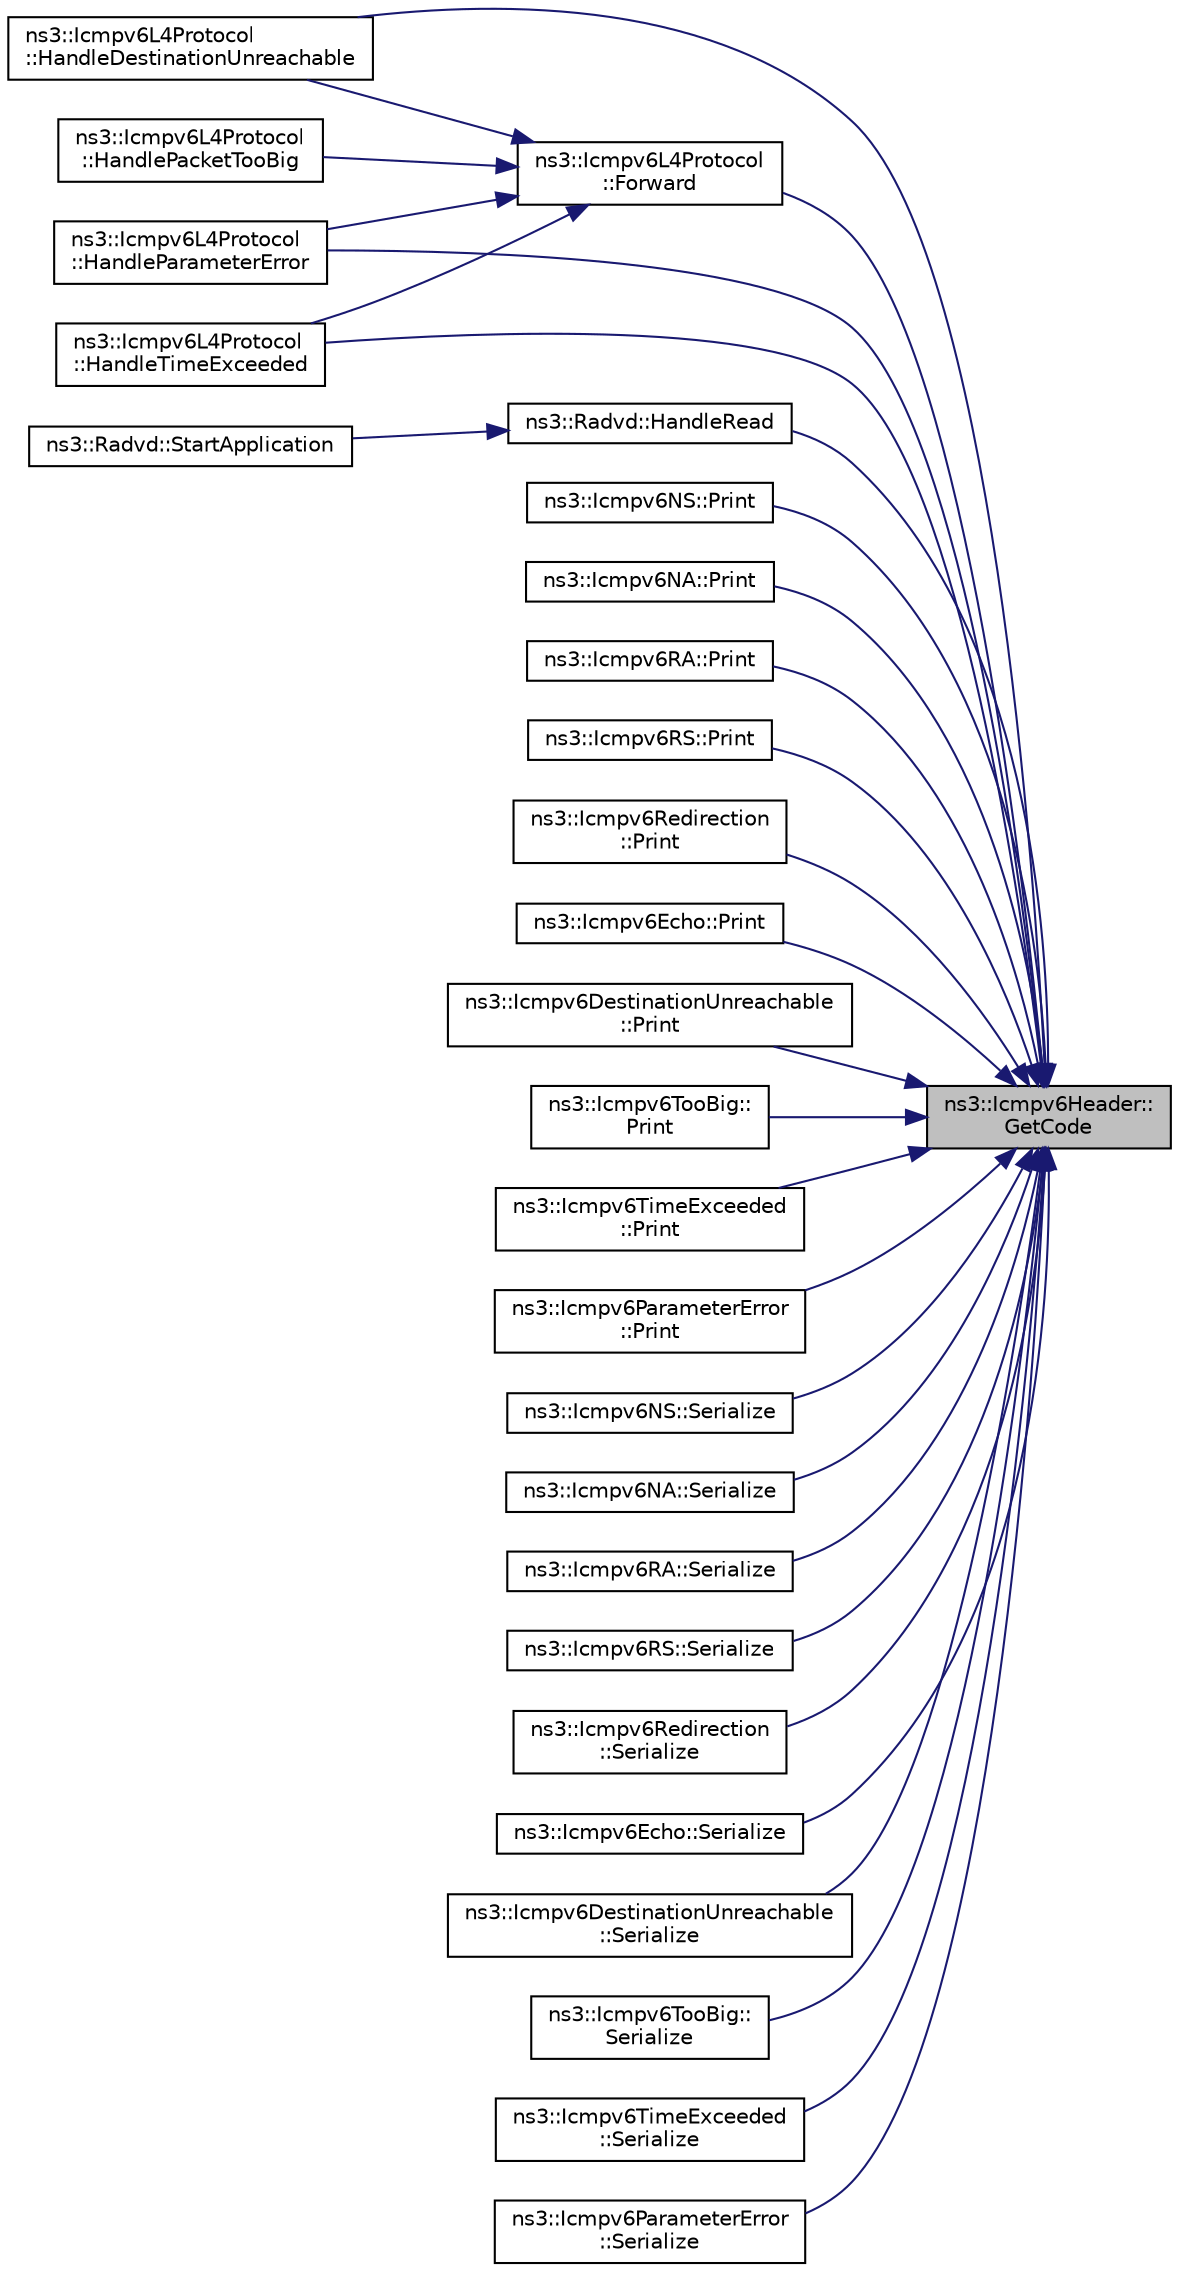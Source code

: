 digraph "ns3::Icmpv6Header::GetCode"
{
 // LATEX_PDF_SIZE
  edge [fontname="Helvetica",fontsize="10",labelfontname="Helvetica",labelfontsize="10"];
  node [fontname="Helvetica",fontsize="10",shape=record];
  rankdir="RL";
  Node1 [label="ns3::Icmpv6Header::\lGetCode",height=0.2,width=0.4,color="black", fillcolor="grey75", style="filled", fontcolor="black",tooltip="Get the code field."];
  Node1 -> Node2 [dir="back",color="midnightblue",fontsize="10",style="solid",fontname="Helvetica"];
  Node2 [label="ns3::Icmpv6L4Protocol\l::Forward",height=0.2,width=0.4,color="black", fillcolor="white", style="filled",URL="$classns3_1_1_icmpv6_l4_protocol.html#a0564a55a65b9c577ecf1de0e6893ebc9",tooltip="Notify an ICMPv6 reception to upper layers (if requested)."];
  Node2 -> Node3 [dir="back",color="midnightblue",fontsize="10",style="solid",fontname="Helvetica"];
  Node3 [label="ns3::Icmpv6L4Protocol\l::HandleDestinationUnreachable",height=0.2,width=0.4,color="black", fillcolor="white", style="filled",URL="$classns3_1_1_icmpv6_l4_protocol.html#ac7cc1db0945e6dc5be05c82a4aa746be",tooltip="Receive Destination Unreachable method."];
  Node2 -> Node4 [dir="back",color="midnightblue",fontsize="10",style="solid",fontname="Helvetica"];
  Node4 [label="ns3::Icmpv6L4Protocol\l::HandlePacketTooBig",height=0.2,width=0.4,color="black", fillcolor="white", style="filled",URL="$classns3_1_1_icmpv6_l4_protocol.html#a5508e43a5549288270fc050b8b072f51",tooltip="Receive Packet Too Big method."];
  Node2 -> Node5 [dir="back",color="midnightblue",fontsize="10",style="solid",fontname="Helvetica"];
  Node5 [label="ns3::Icmpv6L4Protocol\l::HandleParameterError",height=0.2,width=0.4,color="black", fillcolor="white", style="filled",URL="$classns3_1_1_icmpv6_l4_protocol.html#ae1ec3272a15fdf3bde7037b86191a365",tooltip="Receive Parameter Error method."];
  Node2 -> Node6 [dir="back",color="midnightblue",fontsize="10",style="solid",fontname="Helvetica"];
  Node6 [label="ns3::Icmpv6L4Protocol\l::HandleTimeExceeded",height=0.2,width=0.4,color="black", fillcolor="white", style="filled",URL="$classns3_1_1_icmpv6_l4_protocol.html#ab83a1f9bbf51d2df18d893bb8b2f37ab",tooltip="Receive Time Exceeded method."];
  Node1 -> Node3 [dir="back",color="midnightblue",fontsize="10",style="solid",fontname="Helvetica"];
  Node1 -> Node5 [dir="back",color="midnightblue",fontsize="10",style="solid",fontname="Helvetica"];
  Node1 -> Node7 [dir="back",color="midnightblue",fontsize="10",style="solid",fontname="Helvetica"];
  Node7 [label="ns3::Radvd::HandleRead",height=0.2,width=0.4,color="black", fillcolor="white", style="filled",URL="$classns3_1_1_radvd.html#a75cc828bc07117551ab886d986590045",tooltip="Handle received packet, especially router solicitation."];
  Node7 -> Node8 [dir="back",color="midnightblue",fontsize="10",style="solid",fontname="Helvetica"];
  Node8 [label="ns3::Radvd::StartApplication",height=0.2,width=0.4,color="black", fillcolor="white", style="filled",URL="$classns3_1_1_radvd.html#ab3d7cd100356262e43c24e608ef1aff4",tooltip="Start the application."];
  Node1 -> Node6 [dir="back",color="midnightblue",fontsize="10",style="solid",fontname="Helvetica"];
  Node1 -> Node9 [dir="back",color="midnightblue",fontsize="10",style="solid",fontname="Helvetica"];
  Node9 [label="ns3::Icmpv6NS::Print",height=0.2,width=0.4,color="black", fillcolor="white", style="filled",URL="$classns3_1_1_icmpv6_n_s.html#abe8b6e10e16e0a0a10159d84c87f0f2a",tooltip="Print information."];
  Node1 -> Node10 [dir="back",color="midnightblue",fontsize="10",style="solid",fontname="Helvetica"];
  Node10 [label="ns3::Icmpv6NA::Print",height=0.2,width=0.4,color="black", fillcolor="white", style="filled",URL="$classns3_1_1_icmpv6_n_a.html#a07d529574ab48e2fd18c43306e5570d4",tooltip="Print information."];
  Node1 -> Node11 [dir="back",color="midnightblue",fontsize="10",style="solid",fontname="Helvetica"];
  Node11 [label="ns3::Icmpv6RA::Print",height=0.2,width=0.4,color="black", fillcolor="white", style="filled",URL="$classns3_1_1_icmpv6_r_a.html#af42661bca0961ad0166d02d0c88b8782",tooltip="Print information."];
  Node1 -> Node12 [dir="back",color="midnightblue",fontsize="10",style="solid",fontname="Helvetica"];
  Node12 [label="ns3::Icmpv6RS::Print",height=0.2,width=0.4,color="black", fillcolor="white", style="filled",URL="$classns3_1_1_icmpv6_r_s.html#ad7503a1e24c36ebde2017a103ddd6627",tooltip="Print information."];
  Node1 -> Node13 [dir="back",color="midnightblue",fontsize="10",style="solid",fontname="Helvetica"];
  Node13 [label="ns3::Icmpv6Redirection\l::Print",height=0.2,width=0.4,color="black", fillcolor="white", style="filled",URL="$classns3_1_1_icmpv6_redirection.html#ad5c4a1239e87b30e515dfa755591b61f",tooltip="Print information."];
  Node1 -> Node14 [dir="back",color="midnightblue",fontsize="10",style="solid",fontname="Helvetica"];
  Node14 [label="ns3::Icmpv6Echo::Print",height=0.2,width=0.4,color="black", fillcolor="white", style="filled",URL="$classns3_1_1_icmpv6_echo.html#a2b6188a106b9633c7eefc1a0732f1f8f",tooltip="Print information."];
  Node1 -> Node15 [dir="back",color="midnightblue",fontsize="10",style="solid",fontname="Helvetica"];
  Node15 [label="ns3::Icmpv6DestinationUnreachable\l::Print",height=0.2,width=0.4,color="black", fillcolor="white", style="filled",URL="$classns3_1_1_icmpv6_destination_unreachable.html#a4bbcfb518d0237545373dfc9a3032a4b",tooltip="Print information."];
  Node1 -> Node16 [dir="back",color="midnightblue",fontsize="10",style="solid",fontname="Helvetica"];
  Node16 [label="ns3::Icmpv6TooBig::\lPrint",height=0.2,width=0.4,color="black", fillcolor="white", style="filled",URL="$classns3_1_1_icmpv6_too_big.html#a76534f6e546174afa554bd4b849ae961",tooltip="Print information."];
  Node1 -> Node17 [dir="back",color="midnightblue",fontsize="10",style="solid",fontname="Helvetica"];
  Node17 [label="ns3::Icmpv6TimeExceeded\l::Print",height=0.2,width=0.4,color="black", fillcolor="white", style="filled",URL="$classns3_1_1_icmpv6_time_exceeded.html#a853d6811882ec72c32eeed050d2395cf",tooltip="Print information."];
  Node1 -> Node18 [dir="back",color="midnightblue",fontsize="10",style="solid",fontname="Helvetica"];
  Node18 [label="ns3::Icmpv6ParameterError\l::Print",height=0.2,width=0.4,color="black", fillcolor="white", style="filled",URL="$classns3_1_1_icmpv6_parameter_error.html#a223cc4de2494d4b525ca17c974526550",tooltip="Print information."];
  Node1 -> Node19 [dir="back",color="midnightblue",fontsize="10",style="solid",fontname="Helvetica"];
  Node19 [label="ns3::Icmpv6NS::Serialize",height=0.2,width=0.4,color="black", fillcolor="white", style="filled",URL="$classns3_1_1_icmpv6_n_s.html#aebc729af73f2c352fc876e76f4a5cab9",tooltip="Serialize the packet."];
  Node1 -> Node20 [dir="back",color="midnightblue",fontsize="10",style="solid",fontname="Helvetica"];
  Node20 [label="ns3::Icmpv6NA::Serialize",height=0.2,width=0.4,color="black", fillcolor="white", style="filled",URL="$classns3_1_1_icmpv6_n_a.html#af63511f282e7290b4368b77b869d739f",tooltip="Serialize the packet."];
  Node1 -> Node21 [dir="back",color="midnightblue",fontsize="10",style="solid",fontname="Helvetica"];
  Node21 [label="ns3::Icmpv6RA::Serialize",height=0.2,width=0.4,color="black", fillcolor="white", style="filled",URL="$classns3_1_1_icmpv6_r_a.html#aee1ae254556b10c1ffd1bdb1285ff579",tooltip="Serialize the packet."];
  Node1 -> Node22 [dir="back",color="midnightblue",fontsize="10",style="solid",fontname="Helvetica"];
  Node22 [label="ns3::Icmpv6RS::Serialize",height=0.2,width=0.4,color="black", fillcolor="white", style="filled",URL="$classns3_1_1_icmpv6_r_s.html#a6b87ce73e1dcccd598dd868997ec5541",tooltip="Serialize the packet."];
  Node1 -> Node23 [dir="back",color="midnightblue",fontsize="10",style="solid",fontname="Helvetica"];
  Node23 [label="ns3::Icmpv6Redirection\l::Serialize",height=0.2,width=0.4,color="black", fillcolor="white", style="filled",URL="$classns3_1_1_icmpv6_redirection.html#a28c9d2bdfe60df3740a03a0f929f6390",tooltip="Serialize the packet."];
  Node1 -> Node24 [dir="back",color="midnightblue",fontsize="10",style="solid",fontname="Helvetica"];
  Node24 [label="ns3::Icmpv6Echo::Serialize",height=0.2,width=0.4,color="black", fillcolor="white", style="filled",URL="$classns3_1_1_icmpv6_echo.html#a4ebf572a6d0ab57a65dae336411db10f",tooltip="Serialize the packet."];
  Node1 -> Node25 [dir="back",color="midnightblue",fontsize="10",style="solid",fontname="Helvetica"];
  Node25 [label="ns3::Icmpv6DestinationUnreachable\l::Serialize",height=0.2,width=0.4,color="black", fillcolor="white", style="filled",URL="$classns3_1_1_icmpv6_destination_unreachable.html#a307bf24f77edc801fb0a95b117bf8e82",tooltip="Serialize the packet."];
  Node1 -> Node26 [dir="back",color="midnightblue",fontsize="10",style="solid",fontname="Helvetica"];
  Node26 [label="ns3::Icmpv6TooBig::\lSerialize",height=0.2,width=0.4,color="black", fillcolor="white", style="filled",URL="$classns3_1_1_icmpv6_too_big.html#a307333cbfa102c539c3fdc1a6fe3bc1f",tooltip="Serialize the packet."];
  Node1 -> Node27 [dir="back",color="midnightblue",fontsize="10",style="solid",fontname="Helvetica"];
  Node27 [label="ns3::Icmpv6TimeExceeded\l::Serialize",height=0.2,width=0.4,color="black", fillcolor="white", style="filled",URL="$classns3_1_1_icmpv6_time_exceeded.html#a7e1ed342c15e7b9e19f11e9013f03714",tooltip="Serialize the packet."];
  Node1 -> Node28 [dir="back",color="midnightblue",fontsize="10",style="solid",fontname="Helvetica"];
  Node28 [label="ns3::Icmpv6ParameterError\l::Serialize",height=0.2,width=0.4,color="black", fillcolor="white", style="filled",URL="$classns3_1_1_icmpv6_parameter_error.html#a771961103fda9722d83ebbea35461bd4",tooltip="Serialize the packet."];
}
